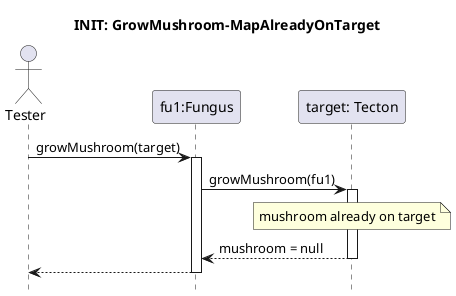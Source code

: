 @startuml Grow-mushroom/already-on-target
hide footbox

title INIT: GrowMushroom-MapAlreadyOnTarget

actor Tester
participant "fu1:Fungus" as fungus
participant "target: Tecton" as target

Tester -> fungus : growMushroom(target)
activate fungus

fungus -> target: growMushroom(fu1)
activate target

note over target : mushroom already on target

return mushroom = null

return

@enduml
